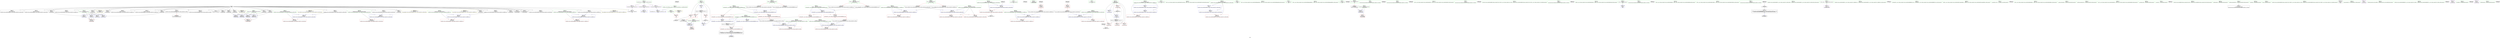 digraph "SVFG" {
	label="SVFG";

	Node0x561618346150 [shape=record,color=grey,label="{NodeID: 0\nNullPtr}"];
	Node0x561618346150 -> Node0x561618360eb0[style=solid];
	Node0x561618346150 -> Node0x561618360fb0[style=solid];
	Node0x561618346150 -> Node0x561618361080[style=solid];
	Node0x561618346150 -> Node0x561618361150[style=solid];
	Node0x561618346150 -> Node0x561618361220[style=solid];
	Node0x561618346150 -> Node0x5616183612f0[style=solid];
	Node0x561618346150 -> Node0x5616183613c0[style=solid];
	Node0x561618346150 -> Node0x561618361490[style=solid];
	Node0x561618346150 -> Node0x561618361560[style=solid];
	Node0x561618346150 -> Node0x561618361630[style=solid];
	Node0x561618346150 -> Node0x561618361700[style=solid];
	Node0x561618346150 -> Node0x5616183617d0[style=solid];
	Node0x561618346150 -> Node0x5616183618a0[style=solid];
	Node0x561618346150 -> Node0x561618361970[style=solid];
	Node0x561618346150 -> Node0x561618361a40[style=solid];
	Node0x561618346150 -> Node0x561618361b10[style=solid];
	Node0x561618346150 -> Node0x561618361be0[style=solid];
	Node0x561618346150 -> Node0x561618361cb0[style=solid];
	Node0x561618346150 -> Node0x561618361d80[style=solid];
	Node0x561618346150 -> Node0x561618361e50[style=solid];
	Node0x561618346150 -> Node0x561618361f20[style=solid];
	Node0x561618346150 -> Node0x56161835eea0[style=solid];
	Node0x561618346150 -> Node0x56161835ef70[style=solid];
	Node0x561618346150 -> Node0x56161835f040[style=solid];
	Node0x561618346150 -> Node0x56161835f110[style=solid];
	Node0x561618346150 -> Node0x56161835f1e0[style=solid];
	Node0x561618346150 -> Node0x56161835f2b0[style=solid];
	Node0x561618346150 -> Node0x561618365b50[style=solid];
	Node0x561618389b30 [shape=record,color=black,label="{NodeID: 360\n56 = PHI()\n}"];
	Node0x56161835eae0 [shape=record,color=purple,label="{NodeID: 111\n412\<--16\nllvm.global_ctors_1\<--llvm.global_ctors\nGlob }"];
	Node0x56161835eae0 -> Node0x561618365a50[style=solid];
	Node0x56161835d410 [shape=record,color=green,label="{NodeID: 28\n90\<--91\ntestid.addr\<--testid.addr_field_insensitive\n_ZN4Test3runEx\n}"];
	Node0x56161835d410 -> Node0x5616183642c0[style=solid];
	Node0x56161835d410 -> Node0x561618365f90[style=solid];
	Node0x5616183796b0 [shape=record,color=black,label="{NodeID: 305\nMR_18V_3 = PHI(MR_18V_4, MR_18V_2, )\npts\{223 \}\n}"];
	Node0x5616183796b0 -> Node0x561618364a10[style=dashed];
	Node0x5616183653d0 [shape=record,color=red,label="{NodeID: 139\n319\<--306\n\<--__lhs.addr\n_ZStplIcSt11char_traitsIcESaIcEENSt7__cxx1112basic_stringIT_T0_T1_EERKS8_S5_\n}"];
	Node0x56161835fd90 [shape=record,color=green,label="{NodeID: 56\n254\<--255\n__len\<--__len_field_insensitive\n_ZStplIcSt11char_traitsIcESaIcEENSt7__cxx1112basic_stringIT_T0_T1_EES5_RKS8_\n}"];
	Node0x56161835fd90 -> Node0x561618365160[style=solid];
	Node0x56161835fd90 -> Node0x561618366e30[style=solid];
	Node0x561618366af0 [shape=record,color=blue,label="{NodeID: 167\n222\<--239\nretval\<--\n_ZSt3maxINSt7__cxx1112basic_stringIcSt11char_traitsIcESaIcEEEERKT_S8_S8_\n}"];
	Node0x561618366af0 -> Node0x5616183796b0[style=dashed];
	Node0x561618361630 [shape=record,color=black,label="{NodeID: 84\n169\<--3\n\<--dummyVal\n_ZN4Test3runEx\n}"];
	Node0x561618361630 -> Node0x561618366610[style=solid];
	Node0x56161835b370 [shape=record,color=green,label="{NodeID: 1\n7\<--1\n__dso_handle\<--dummyObj\nGlob }"];
	Node0x561618389c00 [shape=record,color=black,label="{NodeID: 361\n112 = PHI()\n}"];
	Node0x56161835ebe0 [shape=record,color=purple,label="{NodeID: 112\n413\<--16\nllvm.global_ctors_2\<--llvm.global_ctors\nGlob }"];
	Node0x56161835ebe0 -> Node0x561618365b50[style=solid];
	Node0x56161835d4e0 [shape=record,color=green,label="{NodeID: 29\n92\<--93\ns\<--s_field_insensitive\n_ZN4Test3runEx\n}"];
	Node0x5616183654a0 [shape=record,color=red,label="{NodeID: 140\n323\<--308\n\<--__rhs.addr\n_ZStplIcSt11char_traitsIcESaIcEENSt7__cxx1112basic_stringIT_T0_T1_EERKS8_S5_\n}"];
	Node0x56161835fe60 [shape=record,color=green,label="{NodeID: 57\n256\<--257\nexn.slot\<--exn.slot_field_insensitive\n_ZStplIcSt11char_traitsIcESaIcEENSt7__cxx1112basic_stringIT_T0_T1_EES5_RKS8_\n}"];
	Node0x56161835fe60 -> Node0x561618365230[style=solid];
	Node0x56161835fe60 -> Node0x561618366fd0[style=solid];
	Node0x561618366bc0 [shape=record,color=blue,label="{NodeID: 168\n248\<--246\n__lhs.addr\<--__lhs\n_ZStplIcSt11char_traitsIcESaIcEENSt7__cxx1112basic_stringIT_T0_T1_EES5_RKS8_\n}"];
	Node0x561618366bc0 -> Node0x561618364e20[style=dashed];
	Node0x561618361700 [shape=record,color=black,label="{NodeID: 85\n172\<--3\n\<--dummyVal\n_ZN4Test3runEx\n}"];
	Node0x56161835b630 [shape=record,color=green,label="{NodeID: 2\n8\<--1\n_ZSt3cin\<--dummyObj\nGlob }"];
	Node0x561618389d00 [shape=record,color=black,label="{NodeID: 362\n120 = PHI()\n}"];
	Node0x561618389d00 -> Node0x56161836e210[style=solid];
	Node0x56161835ece0 [shape=record,color=red,label="{NodeID: 113\n67\<--48\n\<--T\nmain\n}"];
	Node0x56161835ece0 -> Node0x56161836e390[style=solid];
	Node0x56161835d5b0 [shape=record,color=green,label="{NodeID: 30\n94\<--95\nexn.slot\<--exn.slot_field_insensitive\n_ZN4Test3runEx\n}"];
	Node0x56161835d5b0 -> Node0x561618364390[style=solid];
	Node0x56161835d5b0 -> Node0x561618366200[style=solid];
	Node0x56161835d5b0 -> Node0x5616183663a0[style=solid];
	Node0x56161835d5b0 -> Node0x561618366540[style=solid];
	Node0x56161835d5b0 -> Node0x5616183666e0[style=solid];
	Node0x561618365570 [shape=record,color=red,label="{NodeID: 141\n326\<--310\nnrvo.val\<--nrvo\n_ZStplIcSt11char_traitsIcESaIcEENSt7__cxx1112basic_stringIT_T0_T1_EERKS8_S5_\n}"];
	Node0x56161835ff30 [shape=record,color=green,label="{NodeID: 58\n258\<--259\nehselector.slot\<--ehselector.slot_field_insensitive\n_ZStplIcSt11char_traitsIcESaIcEENSt7__cxx1112basic_stringIT_T0_T1_EES5_RKS8_\n}"];
	Node0x56161835ff30 -> Node0x561618365300[style=solid];
	Node0x56161835ff30 -> Node0x5616183670a0[style=solid];
	Node0x561618366c90 [shape=record,color=blue,label="{NodeID: 169\n250\<--247\n__rhs.addr\<--__rhs\n_ZStplIcSt11char_traitsIcESaIcEENSt7__cxx1112basic_stringIT_T0_T1_EES5_RKS8_\n}"];
	Node0x561618366c90 -> Node0x561618364ef0[style=dashed];
	Node0x561618366c90 -> Node0x561618364fc0[style=dashed];
	Node0x5616183617d0 [shape=record,color=black,label="{NodeID: 86\n173\<--3\n\<--dummyVal\n_ZN4Test3runEx\n}"];
	Node0x5616183617d0 -> Node0x5616183666e0[style=solid];
	Node0x56161835b6c0 [shape=record,color=green,label="{NodeID: 3\n9\<--1\n_ZSt4cout\<--dummyObj\nGlob }"];
	Node0x561618389e60 [shape=record,color=black,label="{NodeID: 363\n126 = PHI()\n}"];
	Node0x561618389e60 -> Node0x561618364870[style=solid];
	Node0x56161835edb0 [shape=record,color=red,label="{NodeID: 114\n66\<--50\n\<--i\nmain\n}"];
	Node0x56161835edb0 -> Node0x56161836e390[style=solid];
	Node0x56161835d680 [shape=record,color=green,label="{NodeID: 31\n96\<--97\nehselector.slot\<--ehselector.slot_field_insensitive\n_ZN4Test3runEx\n}"];
	Node0x56161835d680 -> Node0x561618364460[style=solid];
	Node0x56161835d680 -> Node0x5616183662d0[style=solid];
	Node0x56161835d680 -> Node0x561618366470[style=solid];
	Node0x56161835d680 -> Node0x561618366610[style=solid];
	Node0x56161835d680 -> Node0x5616183667b0[style=solid];
	Node0x56161837a7b0 [shape=record,color=yellow,style=double,label="{NodeID: 308\n12V_1 = ENCHI(MR_12V_0)\npts\{95 \}\nFun[_ZN4Test3runEx]}"];
	Node0x56161837a7b0 -> Node0x561618366200[style=dashed];
	Node0x56161837a7b0 -> Node0x5616183663a0[style=dashed];
	Node0x56161837a7b0 -> Node0x561618366540[style=dashed];
	Node0x56161837a7b0 -> Node0x5616183666e0[style=dashed];
	Node0x561618365640 [shape=record,color=red,label="{NodeID: 142\n338\<--312\nexn\<--exn.slot\n_ZStplIcSt11char_traitsIcESaIcEENSt7__cxx1112basic_stringIT_T0_T1_EERKS8_S5_\n}"];
	Node0x561618360000 [shape=record,color=green,label="{NodeID: 59\n270\<--271\n_ZNSt7__cxx1112basic_stringIcSt11char_traitsIcESaIcEE7reserveEm\<--_ZNSt7__cxx1112basic_stringIcSt11char_traitsIcESaIcEE7reserveEm_field_insensitive\n}"];
	Node0x561618366d60 [shape=record,color=blue,label="{NodeID: 170\n252\<--57\nnrvo\<--\n_ZStplIcSt11char_traitsIcESaIcEENSt7__cxx1112basic_stringIT_T0_T1_EES5_RKS8_\n}"];
	Node0x561618366d60 -> Node0x561618366f00[style=dashed];
	Node0x5616183618a0 [shape=record,color=black,label="{NodeID: 87\n175\<--3\n\<--dummyVal\n_ZN4Test3runEx\n}"];
	Node0x5616183618a0 -> Node0x5616183667b0[style=solid];
	Node0x56161835b750 [shape=record,color=green,label="{NodeID: 4\n10\<--1\n.str\<--dummyObj\nGlob }"];
	Node0x561618389f60 [shape=record,color=black,label="{NodeID: 364\n134 = PHI()\n}"];
	Node0x561618389f60 -> Node0x561618364940[style=solid];
	Node0x561618364050 [shape=record,color=red,label="{NodeID: 115\n70\<--50\n\<--i\nmain\n|{<s0>5}}"];
	Node0x561618364050:s0 -> Node0x561618386e60[style=solid,color=red];
	Node0x56161835d750 [shape=record,color=green,label="{NodeID: 32\n98\<--99\nresult\<--result_field_insensitive\n_ZN4Test3runEx\n|{<s0>11|<s1>13}}"];
	Node0x56161835d750:s0 -> Node0x56161838b750[style=solid,color=red];
	Node0x56161835d750:s1 -> Node0x561618368300[style=solid,color=red];
	Node0x56161837a890 [shape=record,color=yellow,style=double,label="{NodeID: 309\n14V_1 = ENCHI(MR_14V_0)\npts\{97 \}\nFun[_ZN4Test3runEx]}"];
	Node0x56161837a890 -> Node0x5616183662d0[style=dashed];
	Node0x56161837a890 -> Node0x561618366470[style=dashed];
	Node0x56161837a890 -> Node0x561618366610[style=dashed];
	Node0x56161837a890 -> Node0x5616183667b0[style=dashed];
	Node0x561618365710 [shape=record,color=red,label="{NodeID: 143\n339\<--314\nsel\<--ehselector.slot\n_ZStplIcSt11char_traitsIcESaIcEENSt7__cxx1112basic_stringIT_T0_T1_EERKS8_S5_\n}"];
	Node0x561618360100 [shape=record,color=green,label="{NodeID: 60\n274\<--275\n_ZNSt7__cxx1112basic_stringIcSt11char_traitsIcESaIcEE6appendEmc\<--_ZNSt7__cxx1112basic_stringIcSt11char_traitsIcESaIcEE6appendEmc_field_insensitive\n}"];
	Node0x561618366e30 [shape=record,color=blue,label="{NodeID: 171\n254\<--265\n__len\<--call\n_ZStplIcSt11char_traitsIcESaIcEENSt7__cxx1112basic_stringIT_T0_T1_EES5_RKS8_\n}"];
	Node0x561618366e30 -> Node0x561618365160[style=dashed];
	Node0x561618361970 [shape=record,color=black,label="{NodeID: 88\n205\<--3\nlpad.val\<--dummyVal\n_ZN4Test3runEx\n}"];
	Node0x56161835b7e0 [shape=record,color=green,label="{NodeID: 5\n12\<--1\n.str.1\<--dummyObj\nGlob }"];
	Node0x56161838a060 [shape=record,color=black,label="{NodeID: 365\n139 = PHI(219, )\n}"];
	Node0x561618364120 [shape=record,color=red,label="{NodeID: 116\n75\<--50\n\<--i\nmain\n}"];
	Node0x561618364120 -> Node0x56161836df10[style=solid];
	Node0x56161835d820 [shape=record,color=green,label="{NodeID: 33\n100\<--101\ni\<--i_field_insensitive\n_ZN4Test3runEx\n}"];
	Node0x56161835d820 -> Node0x561618364530[style=solid];
	Node0x56161835d820 -> Node0x561618364600[style=solid];
	Node0x56161835d820 -> Node0x5616183646d0[style=solid];
	Node0x56161835d820 -> Node0x5616183647a0[style=solid];
	Node0x56161835d820 -> Node0x561618366060[style=solid];
	Node0x56161835d820 -> Node0x561618366130[style=solid];
	Node0x5616183657e0 [shape=record,color=red,label="{NodeID: 144\n366\<--360\n\<--__lhs.addr\n_ZStltIcSt11char_traitsIcESaIcEEbRKNSt7__cxx1112basic_stringIT_T0_T1_EESA_\n}"];
	Node0x561618360200 [shape=record,color=green,label="{NodeID: 61\n278\<--279\n_ZNSt7__cxx1112basic_stringIcSt11char_traitsIcESaIcEE6appendERKS4_\<--_ZNSt7__cxx1112basic_stringIcSt11char_traitsIcESaIcEE6appendERKS4__field_insensitive\n}"];
	Node0x561618366f00 [shape=record,color=blue,label="{NodeID: 172\n252\<--281\nnrvo\<--\n_ZStplIcSt11char_traitsIcESaIcEENSt7__cxx1112basic_stringIT_T0_T1_EES5_RKS8_\n}"];
	Node0x561618366f00 -> Node0x561618365090[style=dashed];
	Node0x561618361a40 [shape=record,color=black,label="{NodeID: 89\n206\<--3\nlpad.val29\<--dummyVal\n_ZN4Test3runEx\n}"];
	Node0x56161835c020 [shape=record,color=green,label="{NodeID: 6\n14\<--1\n.str.2\<--dummyObj\nGlob }"];
	Node0x56161838a230 [shape=record,color=black,label="{NodeID: 366\n142 = PHI()\n}"];
	Node0x5616183641f0 [shape=record,color=red,label="{NodeID: 117\n108\<--88\nthis1\<--this.addr\n_ZN4Test3runEx\n}"];
	Node0x56161835d8f0 [shape=record,color=green,label="{NodeID: 34\n102\<--103\nref.tmp\<--ref.tmp_field_insensitive\n_ZN4Test3runEx\n|{<s0>11|<s1>14}}"];
	Node0x56161835d8f0:s0 -> Node0x56161838b230[style=solid,color=red];
	Node0x56161835d8f0:s1 -> Node0x561618388a90[style=solid,color=red];
	Node0x5616183658b0 [shape=record,color=red,label="{NodeID: 145\n367\<--362\n\<--__rhs.addr\n_ZStltIcSt11char_traitsIcESaIcEEbRKNSt7__cxx1112basic_stringIT_T0_T1_EESA_\n}"];
	Node0x561618360300 [shape=record,color=green,label="{NodeID: 62\n306\<--307\n__lhs.addr\<--__lhs.addr_field_insensitive\n_ZStplIcSt11char_traitsIcESaIcEENSt7__cxx1112basic_stringIT_T0_T1_EERKS8_S5_\n}"];
	Node0x561618360300 -> Node0x5616183653d0[style=solid];
	Node0x561618360300 -> Node0x561618367170[style=solid];
	Node0x561618366fd0 [shape=record,color=blue,label="{NodeID: 173\n256\<--285\nexn.slot\<--\n_ZStplIcSt11char_traitsIcESaIcEENSt7__cxx1112basic_stringIT_T0_T1_EES5_RKS8_\n}"];
	Node0x561618366fd0 -> Node0x561618365230[style=dashed];
	Node0x561618361b10 [shape=record,color=black,label="{NodeID: 90\n284\<--3\n\<--dummyVal\n_ZStplIcSt11char_traitsIcESaIcEENSt7__cxx1112basic_stringIT_T0_T1_EES5_RKS8_\n}"];
	Node0x56161835c0b0 [shape=record,color=green,label="{NodeID: 7\n17\<--1\n\<--dummyObj\nCan only get source location for instruction, argument, global var or function.}"];
	Node0x56161838a300 [shape=record,color=black,label="{NodeID: 367\n186 = PHI()\n}"];
	Node0x5616183642c0 [shape=record,color=red,label="{NodeID: 118\n185\<--90\n\<--testid.addr\n_ZN4Test3runEx\n}"];
	Node0x56161835d9c0 [shape=record,color=green,label="{NodeID: 35\n104\<--105\nref.tmp7\<--ref.tmp7_field_insensitive\n_ZN4Test3runEx\n|{<s0>13|<s1>14}}"];
	Node0x56161835d9c0:s0 -> Node0x561618368010[style=solid,color=red];
	Node0x56161835d9c0:s1 -> Node0x56161838adb0[style=solid,color=red];
	Node0x561618365980 [shape=record,color=blue,label="{NodeID: 146\n411\<--17\nllvm.global_ctors_0\<--\nGlob }"];
	Node0x5616183603d0 [shape=record,color=green,label="{NodeID: 63\n308\<--309\n__rhs.addr\<--__rhs.addr_field_insensitive\n_ZStplIcSt11char_traitsIcESaIcEENSt7__cxx1112basic_stringIT_T0_T1_EERKS8_S5_\n}"];
	Node0x5616183603d0 -> Node0x5616183654a0[style=solid];
	Node0x5616183603d0 -> Node0x561618367240[style=solid];
	Node0x5616183670a0 [shape=record,color=blue,label="{NodeID: 174\n258\<--287\nehselector.slot\<--\n_ZStplIcSt11char_traitsIcESaIcEENSt7__cxx1112basic_stringIT_T0_T1_EES5_RKS8_\n}"];
	Node0x5616183670a0 -> Node0x561618365300[style=dashed];
	Node0x561618361be0 [shape=record,color=black,label="{NodeID: 91\n285\<--3\n\<--dummyVal\n_ZStplIcSt11char_traitsIcESaIcEENSt7__cxx1112basic_stringIT_T0_T1_EES5_RKS8_\n}"];
	Node0x561618361be0 -> Node0x561618366fd0[style=solid];
	Node0x56161835c140 [shape=record,color=green,label="{NodeID: 8\n55\<--1\n\<--dummyObj\nCan only get source location for instruction, argument, global var or function.}"];
	Node0x56161838a3d0 [shape=record,color=black,label="{NodeID: 368\n190 = PHI()\n}"];
	Node0x561618364390 [shape=record,color=red,label="{NodeID: 119\n203\<--94\nexn\<--exn.slot\n_ZN4Test3runEx\n}"];
	Node0x56161835da90 [shape=record,color=green,label="{NodeID: 36\n110\<--111\n_ZNSt7__cxx1112basic_stringIcSt11char_traitsIcESaIcEEC1Ev\<--_ZNSt7__cxx1112basic_stringIcSt11char_traitsIcESaIcEEC1Ev_field_insensitive\n}"];
	Node0x561618365a50 [shape=record,color=blue,label="{NodeID: 147\n412\<--18\nllvm.global_ctors_1\<--_GLOBAL__sub_I_mnbvmar_0_1.cpp\nGlob }"];
	Node0x5616183604a0 [shape=record,color=green,label="{NodeID: 64\n310\<--311\nnrvo\<--nrvo_field_insensitive\n_ZStplIcSt11char_traitsIcESaIcEENSt7__cxx1112basic_stringIT_T0_T1_EERKS8_S5_\n}"];
	Node0x5616183604a0 -> Node0x561618365570[style=solid];
	Node0x5616183604a0 -> Node0x561618367310[style=solid];
	Node0x5616183604a0 -> Node0x5616183673e0[style=solid];
	Node0x561618367170 [shape=record,color=blue,label="{NodeID: 175\n306\<--304\n__lhs.addr\<--__lhs\n_ZStplIcSt11char_traitsIcESaIcEENSt7__cxx1112basic_stringIT_T0_T1_EERKS8_S5_\n}"];
	Node0x561618367170 -> Node0x5616183653d0[style=dashed];
	Node0x561618361cb0 [shape=record,color=black,label="{NodeID: 92\n287\<--3\n\<--dummyVal\n_ZStplIcSt11char_traitsIcESaIcEENSt7__cxx1112basic_stringIT_T0_T1_EES5_RKS8_\n}"];
	Node0x561618361cb0 -> Node0x5616183670a0[style=solid];
	Node0x56161835c200 [shape=record,color=green,label="{NodeID: 9\n57\<--1\n\<--dummyObj\nCan only get source location for instruction, argument, global var or function.}"];
	Node0x56161838a4a0 [shape=record,color=black,label="{NodeID: 369\n191 = PHI()\n}"];
	Node0x561618364460 [shape=record,color=red,label="{NodeID: 120\n204\<--96\nsel\<--ehselector.slot\n_ZN4Test3runEx\n}"];
	Node0x56161835db90 [shape=record,color=green,label="{NodeID: 37\n113\<--114\n_ZStrsIcSt11char_traitsIcESaIcEERSt13basic_istreamIT_T0_ES7_RNSt7__cxx1112basic_stringIS4_S5_T1_EE\<--_ZStrsIcSt11char_traitsIcESaIcEERSt13basic_istreamIT_T0_ES7_RNSt7__cxx1112basic_stringIS4_S5_T1_EE_field_insensitive\n}"];
	Node0x561618365b50 [shape=record,color=blue, style = dotted,label="{NodeID: 148\n413\<--3\nllvm.global_ctors_2\<--dummyVal\nGlob }"];
	Node0x561618360570 [shape=record,color=green,label="{NodeID: 65\n312\<--313\nexn.slot\<--exn.slot_field_insensitive\n_ZStplIcSt11char_traitsIcESaIcEENSt7__cxx1112basic_stringIT_T0_T1_EERKS8_S5_\n}"];
	Node0x561618360570 -> Node0x561618365640[style=solid];
	Node0x561618360570 -> Node0x5616183674b0[style=solid];
	Node0x561618367240 [shape=record,color=blue,label="{NodeID: 176\n308\<--305\n__rhs.addr\<--__rhs\n_ZStplIcSt11char_traitsIcESaIcEENSt7__cxx1112basic_stringIT_T0_T1_EERKS8_S5_\n}"];
	Node0x561618367240 -> Node0x5616183654a0[style=dashed];
	Node0x561618361d80 [shape=record,color=black,label="{NodeID: 93\n296\<--3\nlpad.val\<--dummyVal\n_ZStplIcSt11char_traitsIcESaIcEENSt7__cxx1112basic_stringIT_T0_T1_EES5_RKS8_\n}"];
	Node0x56161835c300 [shape=record,color=green,label="{NodeID: 10\n64\<--1\n\<--dummyObj\nCan only get source location for instruction, argument, global var or function.}"];
	Node0x56161838a5a0 [shape=record,color=black,label="{NodeID: 370\n195 = PHI()\n}"];
	Node0x561618364530 [shape=record,color=red,label="{NodeID: 121\n119\<--100\n\<--i\n_ZN4Test3runEx\n}"];
	Node0x561618364530 -> Node0x56161836e210[style=solid];
	Node0x56161835dc90 [shape=record,color=green,label="{NodeID: 38\n121\<--122\n_ZNKSt7__cxx1112basic_stringIcSt11char_traitsIcESaIcEE4sizeEv\<--_ZNKSt7__cxx1112basic_stringIcSt11char_traitsIcESaIcEE4sizeEv_field_insensitive\n}"];
	Node0x56161837b640 [shape=record,color=yellow,style=double,label="{NodeID: 315\n4V_1 = ENCHI(MR_4V_0)\npts\{49 \}\nFun[main]}"];
	Node0x56161837b640 -> Node0x56161835ece0[style=dashed];
	Node0x561618365c50 [shape=record,color=blue,label="{NodeID: 149\n46\<--55\nretval\<--\nmain\n}"];
	Node0x561618360640 [shape=record,color=green,label="{NodeID: 66\n314\<--315\nehselector.slot\<--ehselector.slot_field_insensitive\n_ZStplIcSt11char_traitsIcESaIcEENSt7__cxx1112basic_stringIT_T0_T1_EERKS8_S5_\n}"];
	Node0x561618360640 -> Node0x561618365710[style=solid];
	Node0x561618360640 -> Node0x561618367580[style=solid];
	Node0x561618367310 [shape=record,color=blue,label="{NodeID: 177\n310\<--57\nnrvo\<--\n_ZStplIcSt11char_traitsIcESaIcEENSt7__cxx1112basic_stringIT_T0_T1_EERKS8_S5_\n}"];
	Node0x561618367310 -> Node0x5616183673e0[style=dashed];
	Node0x561618361e50 [shape=record,color=black,label="{NodeID: 94\n297\<--3\nlpad.val5\<--dummyVal\n_ZStplIcSt11char_traitsIcESaIcEENSt7__cxx1112basic_stringIT_T0_T1_EES5_RKS8_\n}"];
	Node0x56161835c400 [shape=record,color=green,label="{NodeID: 11\n117\<--1\n\<--dummyObj\nCan only get source location for instruction, argument, global var or function.}"];
	Node0x56161838a670 [shape=record,color=black,label="{NodeID: 371\n273 = PHI()\n}"];
	Node0x561618364600 [shape=record,color=red,label="{NodeID: 122\n125\<--100\n\<--i\n_ZN4Test3runEx\n}"];
	Node0x56161835dd90 [shape=record,color=green,label="{NodeID: 39\n127\<--128\n_ZNSt7__cxx1112basic_stringIcSt11char_traitsIcESaIcEEixEm\<--_ZNSt7__cxx1112basic_stringIcSt11char_traitsIcESaIcEEixEm_field_insensitive\n}"];
	Node0x561618365d20 [shape=record,color=blue,label="{NodeID: 150\n50\<--64\ni\<--\nmain\n}"];
	Node0x561618365d20 -> Node0x5616183769b0[style=dashed];
	Node0x561618360710 [shape=record,color=green,label="{NodeID: 67\n321\<--322\n_ZNSt7__cxx1112basic_stringIcSt11char_traitsIcESaIcEEC1ERKS4_\<--_ZNSt7__cxx1112basic_stringIcSt11char_traitsIcESaIcEEC1ERKS4__field_insensitive\n}"];
	Node0x5616183673e0 [shape=record,color=blue,label="{NodeID: 178\n310\<--281\nnrvo\<--\n_ZStplIcSt11char_traitsIcESaIcEENSt7__cxx1112basic_stringIT_T0_T1_EERKS8_S5_\n}"];
	Node0x5616183673e0 -> Node0x561618365570[style=dashed];
	Node0x561618361f20 [shape=record,color=black,label="{NodeID: 95\n328\<--3\n\<--dummyVal\n_ZStplIcSt11char_traitsIcESaIcEENSt7__cxx1112basic_stringIT_T0_T1_EERKS8_S5_\n}"];
	Node0x56161835c500 [shape=record,color=green,label="{NodeID: 12\n281\<--1\n\<--dummyObj\nCan only get source location for instruction, argument, global var or function.}"];
	Node0x56161838a740 [shape=record,color=black,label="{NodeID: 372\n232 = PHI(357, )\n}"];
	Node0x5616183646d0 [shape=record,color=red,label="{NodeID: 123\n133\<--100\n\<--i\n_ZN4Test3runEx\n}"];
	Node0x56161835de90 [shape=record,color=green,label="{NodeID: 40\n131\<--132\n_ZStplIcSt11char_traitsIcESaIcEENSt7__cxx1112basic_stringIT_T0_T1_EES5_RKS8_\<--_ZStplIcSt11char_traitsIcESaIcEENSt7__cxx1112basic_stringIT_T0_T1_EES5_RKS8__field_insensitive\n}"];
	Node0x561618365df0 [shape=record,color=blue,label="{NodeID: 151\n50\<--76\ni\<--inc\nmain\n}"];
	Node0x561618365df0 -> Node0x5616183769b0[style=dashed];
	Node0x561618360810 [shape=record,color=green,label="{NodeID: 68\n360\<--361\n__lhs.addr\<--__lhs.addr_field_insensitive\n_ZStltIcSt11char_traitsIcESaIcEEbRKNSt7__cxx1112basic_stringIT_T0_T1_EESA_\n}"];
	Node0x561618360810 -> Node0x5616183657e0[style=solid];
	Node0x561618360810 -> Node0x561618367650[style=solid];
	Node0x5616183674b0 [shape=record,color=blue,label="{NodeID: 179\n312\<--329\nexn.slot\<--\n_ZStplIcSt11char_traitsIcESaIcEENSt7__cxx1112basic_stringIT_T0_T1_EERKS8_S5_\n}"];
	Node0x5616183674b0 -> Node0x561618365640[style=dashed];
	Node0x56161835eea0 [shape=record,color=black,label="{NodeID: 96\n329\<--3\n\<--dummyVal\n_ZStplIcSt11char_traitsIcESaIcEENSt7__cxx1112basic_stringIT_T0_T1_EERKS8_S5_\n}"];
	Node0x56161835eea0 -> Node0x5616183674b0[style=solid];
	Node0x56161835c600 [shape=record,color=green,label="{NodeID: 13\n4\<--6\n_ZStL8__ioinit\<--_ZStL8__ioinit_field_insensitive\nGlob }"];
	Node0x56161835c600 -> Node0x56161835e6a0[style=solid];
	Node0x56161838a8e0 [shape=record,color=black,label="{NodeID: 373\n265 = PHI()\n}"];
	Node0x56161838a8e0 -> Node0x561618366e30[style=solid];
	Node0x56161836dd90 [shape=record,color=grey,label="{NodeID: 290\n151 = Binary(150, 64, )\n}"];
	Node0x56161836dd90 -> Node0x561618366130[style=solid];
	Node0x5616183647a0 [shape=record,color=red,label="{NodeID: 124\n150\<--100\n\<--i\n_ZN4Test3runEx\n}"];
	Node0x5616183647a0 -> Node0x56161836dd90[style=solid];
	Node0x56161835df90 [shape=record,color=green,label="{NodeID: 41\n137\<--138\n_ZStplIcSt11char_traitsIcESaIcEENSt7__cxx1112basic_stringIT_T0_T1_EERKS8_S5_\<--_ZStplIcSt11char_traitsIcESaIcEENSt7__cxx1112basic_stringIT_T0_T1_EERKS8_S5__field_insensitive\n}"];
	Node0x561618365ec0 [shape=record,color=blue,label="{NodeID: 152\n88\<--86\nthis.addr\<--this\n_ZN4Test3runEx\n}"];
	Node0x561618365ec0 -> Node0x5616183641f0[style=dashed];
	Node0x5616183608e0 [shape=record,color=green,label="{NodeID: 69\n362\<--363\n__rhs.addr\<--__rhs.addr_field_insensitive\n_ZStltIcSt11char_traitsIcESaIcEEbRKNSt7__cxx1112basic_stringIT_T0_T1_EESA_\n}"];
	Node0x5616183608e0 -> Node0x5616183658b0[style=solid];
	Node0x5616183608e0 -> Node0x561618367720[style=solid];
	Node0x561618367580 [shape=record,color=blue,label="{NodeID: 180\n314\<--331\nehselector.slot\<--\n_ZStplIcSt11char_traitsIcESaIcEENSt7__cxx1112basic_stringIT_T0_T1_EERKS8_S5_\n}"];
	Node0x561618367580 -> Node0x561618365710[style=dashed];
	Node0x56161835ef70 [shape=record,color=black,label="{NodeID: 97\n331\<--3\n\<--dummyVal\n_ZStplIcSt11char_traitsIcESaIcEENSt7__cxx1112basic_stringIT_T0_T1_EERKS8_S5_\n}"];
	Node0x56161835ef70 -> Node0x561618367580[style=solid];
	Node0x56161835c700 [shape=record,color=green,label="{NodeID: 14\n16\<--20\nllvm.global_ctors\<--llvm.global_ctors_field_insensitive\nGlob }"];
	Node0x56161835c700 -> Node0x56161835e9e0[style=solid];
	Node0x56161835c700 -> Node0x56161835eae0[style=solid];
	Node0x56161835c700 -> Node0x56161835ebe0[style=solid];
	Node0x56161838a9e0 [shape=record,color=black,label="{NodeID: 374\n277 = PHI()\n}"];
	Node0x56161836df10 [shape=record,color=grey,label="{NodeID: 291\n76 = Binary(75, 64, )\n}"];
	Node0x56161836df10 -> Node0x561618365df0[style=solid];
	Node0x561618364870 [shape=record,color=red,label="{NodeID: 125\n129\<--126\n\<--call5\n_ZN4Test3runEx\n|{<s0>11}}"];
	Node0x561618364870:s0 -> Node0x56161838b640[style=solid,color=red];
	Node0x56161835e090 [shape=record,color=green,label="{NodeID: 42\n140\<--141\n_ZSt3maxINSt7__cxx1112basic_stringIcSt11char_traitsIcESaIcEEEERKT_S8_S8_\<--_ZSt3maxINSt7__cxx1112basic_stringIcSt11char_traitsIcESaIcEEEERKT_S8_S8__field_insensitive\n}"];
	Node0x561618365f90 [shape=record,color=blue,label="{NodeID: 153\n90\<--87\ntestid.addr\<--testid\n_ZN4Test3runEx\n}"];
	Node0x561618365f90 -> Node0x5616183642c0[style=dashed];
	Node0x5616183609b0 [shape=record,color=green,label="{NodeID: 70\n369\<--370\n_ZNKSt7__cxx1112basic_stringIcSt11char_traitsIcESaIcEE7compareERKS4_\<--_ZNKSt7__cxx1112basic_stringIcSt11char_traitsIcESaIcEE7compareERKS4__field_insensitive\n}"];
	Node0x561618367650 [shape=record,color=blue,label="{NodeID: 181\n360\<--358\n__lhs.addr\<--__lhs\n_ZStltIcSt11char_traitsIcESaIcEEbRKNSt7__cxx1112basic_stringIT_T0_T1_EESA_\n}"];
	Node0x561618367650 -> Node0x5616183657e0[style=dashed];
	Node0x56161835f040 [shape=record,color=black,label="{NodeID: 98\n340\<--3\nlpad.val\<--dummyVal\n_ZStplIcSt11char_traitsIcESaIcEENSt7__cxx1112basic_stringIT_T0_T1_EERKS8_S5_\n}"];
	Node0x56161835c800 [shape=record,color=green,label="{NodeID: 15\n21\<--22\n__cxx_global_var_init\<--__cxx_global_var_init_field_insensitive\n}"];
	Node0x56161838aab0 [shape=record,color=black,label="{NodeID: 375\n324 = PHI()\n}"];
	Node0x56161836e090 [shape=record,color=grey,label="{NodeID: 292\n268 = Binary(267, 64, )\n}"];
	Node0x561618364940 [shape=record,color=red,label="{NodeID: 126\n135\<--134\n\<--call10\n_ZN4Test3runEx\n|{<s0>13}}"];
	Node0x561618364940:s0 -> Node0x561618368410[style=solid,color=red];
	Node0x56161835e190 [shape=record,color=green,label="{NodeID: 43\n143\<--144\n_ZNSt7__cxx1112basic_stringIcSt11char_traitsIcESaIcEEaSERKS4_\<--_ZNSt7__cxx1112basic_stringIcSt11char_traitsIcESaIcEEaSERKS4__field_insensitive\n}"];
	Node0x561618366060 [shape=record,color=blue,label="{NodeID: 154\n100\<--117\ni\<--\n_ZN4Test3runEx\n}"];
	Node0x561618366060 -> Node0x5616183787b0[style=dashed];
	Node0x561618360ab0 [shape=record,color=green,label="{NodeID: 71\n376\<--377\n__clang_call_terminate\<--__clang_call_terminate_field_insensitive\n}"];
	Node0x561618367720 [shape=record,color=blue,label="{NodeID: 182\n362\<--359\n__rhs.addr\<--__rhs\n_ZStltIcSt11char_traitsIcESaIcEEbRKNSt7__cxx1112basic_stringIT_T0_T1_EESA_\n}"];
	Node0x561618367720 -> Node0x5616183658b0[style=dashed];
	Node0x56161835f110 [shape=record,color=black,label="{NodeID: 99\n341\<--3\nlpad.val1\<--dummyVal\n_ZStplIcSt11char_traitsIcESaIcEENSt7__cxx1112basic_stringIT_T0_T1_EERKS8_S5_\n}"];
	Node0x56161835c900 [shape=record,color=green,label="{NodeID: 16\n25\<--26\n_ZNSt8ios_base4InitC1Ev\<--_ZNSt8ios_base4InitC1Ev_field_insensitive\n}"];
	Node0x56161838ab80 [shape=record,color=black,label="{NodeID: 376\n368 = PHI()\n}"];
	Node0x56161838ab80 -> Node0x56161836e510[style=solid];
	Node0x56161836e210 [shape=record,color=grey,label="{NodeID: 293\n123 = cmp(119, 120, )\n}"];
	Node0x561618364a10 [shape=record,color=red,label="{NodeID: 127\n242\<--222\n\<--retval\n_ZSt3maxINSt7__cxx1112basic_stringIcSt11char_traitsIcESaIcEEEERKT_S8_S8_\n}"];
	Node0x561618364a10 -> Node0x56161835f550[style=solid];
	Node0x56161835e290 [shape=record,color=green,label="{NodeID: 44\n146\<--147\n_ZNSt7__cxx1112basic_stringIcSt11char_traitsIcESaIcEED1Ev\<--_ZNSt7__cxx1112basic_stringIcSt11char_traitsIcESaIcEED1Ev_field_insensitive\n}"];
	Node0x561618366130 [shape=record,color=blue,label="{NodeID: 155\n100\<--151\ni\<--inc\n_ZN4Test3runEx\n}"];
	Node0x561618366130 -> Node0x5616183787b0[style=dashed];
	Node0x561618360bb0 [shape=record,color=green,label="{NodeID: 72\n385\<--386\n__cxa_begin_catch\<--__cxa_begin_catch_field_insensitive\n}"];
	Node0x56161835f1e0 [shape=record,color=black,label="{NodeID: 100\n373\<--3\n\<--dummyVal\n_ZStltIcSt11char_traitsIcESaIcEEbRKNSt7__cxx1112basic_stringIT_T0_T1_EESA_\n}"];
	Node0x56161835ca00 [shape=record,color=green,label="{NodeID: 17\n31\<--32\n__cxa_atexit\<--__cxa_atexit_field_insensitive\n}"];
	Node0x56161838ace0 [shape=record,color=black,label="{NodeID: 377\n384 = PHI()\n}"];
	Node0x56161836e390 [shape=record,color=grey,label="{NodeID: 294\n68 = cmp(66, 67, )\n}"];
	Node0x561618364ae0 [shape=record,color=red,label="{NodeID: 128\n230\<--224\n\<--__a.addr\n_ZSt3maxINSt7__cxx1112basic_stringIcSt11char_traitsIcESaIcEEEERKT_S8_S8_\n|{<s0>29}}"];
	Node0x561618364ae0:s0 -> Node0x56161838afb0[style=solid,color=red];
	Node0x56161835e390 [shape=record,color=green,label="{NodeID: 45\n183\<--184\n_ZStlsISt11char_traitsIcEERSt13basic_ostreamIcT_ES5_PKc\<--_ZStlsISt11char_traitsIcEERSt13basic_ostreamIcT_ES5_PKc_field_insensitive\n}"];
	Node0x561618366200 [shape=record,color=blue,label="{NodeID: 156\n94\<--155\nexn.slot\<--\n_ZN4Test3runEx\n}"];
	Node0x561618366200 -> Node0x561618364390[style=dashed];
	Node0x561618360cb0 [shape=record,color=green,label="{NodeID: 73\n388\<--389\n_ZSt9terminatev\<--_ZSt9terminatev_field_insensitive\n}"];
	Node0x56161835f2b0 [shape=record,color=black,label="{NodeID: 101\n374\<--3\n\<--dummyVal\n_ZStltIcSt11char_traitsIcESaIcEEbRKNSt7__cxx1112basic_stringIT_T0_T1_EESA_\n|{<s0>42}}"];
	Node0x56161835f2b0:s0 -> Node0x561618367f00[style=solid,color=red];
	Node0x56161835cb00 [shape=record,color=green,label="{NodeID: 18\n30\<--36\n_ZNSt8ios_base4InitD1Ev\<--_ZNSt8ios_base4InitD1Ev_field_insensitive\n}"];
	Node0x56161835cb00 -> Node0x56161835f380[style=solid];
	Node0x56161838adb0 [shape=record,color=black,label="{NodeID: 378\n221 = PHI(104, )\n1st arg _ZSt3maxINSt7__cxx1112basic_stringIcSt11char_traitsIcESaIcEEEERKT_S8_S8_ }"];
	Node0x56161838adb0 -> Node0x561618366950[style=solid];
	Node0x56161836e510 [shape=record,color=grey,label="{NodeID: 295\n371 = cmp(368, 55, )\n}"];
	Node0x56161836e510 -> Node0x56161835f620[style=solid];
	Node0x561618364bb0 [shape=record,color=red,label="{NodeID: 129\n239\<--224\n\<--__a.addr\n_ZSt3maxINSt7__cxx1112basic_stringIcSt11char_traitsIcESaIcEEEERKT_S8_S8_\n}"];
	Node0x561618364bb0 -> Node0x561618366af0[style=solid];
	Node0x56161835e490 [shape=record,color=green,label="{NodeID: 46\n187\<--188\n_ZNSolsEx\<--_ZNSolsEx_field_insensitive\n}"];
	Node0x56161837bda0 [shape=record,color=yellow,style=double,label="{NodeID: 323\n32V_1 = ENCHI(MR_32V_0)\npts\{257 \}\nFun[_ZStplIcSt11char_traitsIcESaIcEENSt7__cxx1112basic_stringIT_T0_T1_EES5_RKS8_]}"];
	Node0x56161837bda0 -> Node0x561618366fd0[style=dashed];
	Node0x5616183662d0 [shape=record,color=blue,label="{NodeID: 157\n96\<--157\nehselector.slot\<--\n_ZN4Test3runEx\n}"];
	Node0x5616183662d0 -> Node0x561618364460[style=dashed];
	Node0x561618360db0 [shape=record,color=green,label="{NodeID: 74\n18\<--407\n_GLOBAL__sub_I_mnbvmar_0_1.cpp\<--_GLOBAL__sub_I_mnbvmar_0_1.cpp_field_insensitive\n}"];
	Node0x561618360db0 -> Node0x561618365a50[style=solid];
	Node0x56161835f380 [shape=record,color=black,label="{NodeID: 102\n29\<--30\n\<--_ZNSt8ios_base4InitD1Ev\nCan only get source location for instruction, argument, global var or function.}"];
	Node0x56161835cc00 [shape=record,color=green,label="{NodeID: 19\n43\<--44\nmain\<--main_field_insensitive\n}"];
	Node0x56161838afb0 [shape=record,color=black,label="{NodeID: 379\n358 = PHI(230, )\n0th arg _ZStltIcSt11char_traitsIcESaIcEEbRKNSt7__cxx1112basic_stringIT_T0_T1_EESA_ }"];
	Node0x56161838afb0 -> Node0x561618367650[style=solid];
	Node0x5616183769b0 [shape=record,color=black,label="{NodeID: 296\nMR_6V_3 = PHI(MR_6V_4, MR_6V_2, )\npts\{51 \}\n}"];
	Node0x5616183769b0 -> Node0x56161835edb0[style=dashed];
	Node0x5616183769b0 -> Node0x561618364050[style=dashed];
	Node0x5616183769b0 -> Node0x561618364120[style=dashed];
	Node0x5616183769b0 -> Node0x561618365df0[style=dashed];
	Node0x561618364c80 [shape=record,color=red,label="{NodeID: 130\n231\<--226\n\<--__b.addr\n_ZSt3maxINSt7__cxx1112basic_stringIcSt11char_traitsIcESaIcEEEERKT_S8_S8_\n|{<s0>29}}"];
	Node0x561618364c80:s0 -> Node0x56161838b0f0[style=solid,color=red];
	Node0x56161835e590 [shape=record,color=green,label="{NodeID: 47\n192\<--193\n_ZStlsIcSt11char_traitsIcESaIcEERSt13basic_ostreamIT_T0_ES7_RKNSt7__cxx1112basic_stringIS4_S5_T1_EE\<--_ZStlsIcSt11char_traitsIcESaIcEERSt13basic_ostreamIT_T0_ES7_RKNSt7__cxx1112basic_stringIS4_S5_T1_EE_field_insensitive\n}"];
	Node0x56161837be80 [shape=record,color=yellow,style=double,label="{NodeID: 324\n34V_1 = ENCHI(MR_34V_0)\npts\{259 \}\nFun[_ZStplIcSt11char_traitsIcESaIcEENSt7__cxx1112basic_stringIT_T0_T1_EES5_RKS8_]}"];
	Node0x56161837be80 -> Node0x5616183670a0[style=dashed];
	Node0x5616183663a0 [shape=record,color=blue,label="{NodeID: 158\n94\<--161\nexn.slot\<--\n_ZN4Test3runEx\n}"];
	Node0x5616183663a0 -> Node0x561618364390[style=dashed];
	Node0x561618360eb0 [shape=record,color=black,label="{NodeID: 75\n2\<--3\ndummyVal\<--dummyVal\n}"];
	Node0x56161835f480 [shape=record,color=black,label="{NodeID: 103\n45\<--55\nmain_ret\<--\nmain\n}"];
	Node0x56161835cd00 [shape=record,color=green,label="{NodeID: 20\n46\<--47\nretval\<--retval_field_insensitive\nmain\n}"];
	Node0x56161835cd00 -> Node0x561618365c50[style=solid];
	Node0x56161838b0f0 [shape=record,color=black,label="{NodeID: 380\n359 = PHI(231, )\n1st arg _ZStltIcSt11char_traitsIcESaIcEEbRKNSt7__cxx1112basic_stringIT_T0_T1_EESA_ }"];
	Node0x56161838b0f0 -> Node0x561618367720[style=solid];
	Node0x561618364d50 [shape=record,color=red,label="{NodeID: 131\n236\<--226\n\<--__b.addr\n_ZSt3maxINSt7__cxx1112basic_stringIcSt11char_traitsIcESaIcEEEERKT_S8_S8_\n}"];
	Node0x561618364d50 -> Node0x561618366a20[style=solid];
	Node0x56161835f6b0 [shape=record,color=green,label="{NodeID: 48\n213\<--214\n__gxx_personality_v0\<--__gxx_personality_v0_field_insensitive\n}"];
	Node0x561618366470 [shape=record,color=blue,label="{NodeID: 159\n96\<--163\nehselector.slot\<--\n_ZN4Test3runEx\n}"];
	Node0x561618366470 -> Node0x561618364460[style=dashed];
	Node0x561618360fb0 [shape=record,color=black,label="{NodeID: 76\n154\<--3\n\<--dummyVal\n_ZN4Test3runEx\n}"];
	Node0x56161835f550 [shape=record,color=black,label="{NodeID: 104\n219\<--242\n_ZSt3maxINSt7__cxx1112basic_stringIcSt11char_traitsIcESaIcEEEERKT_S8_S8__ret\<--\n_ZSt3maxINSt7__cxx1112basic_stringIcSt11char_traitsIcESaIcEEEERKT_S8_S8_\n|{<s0>14}}"];
	Node0x56161835f550:s0 -> Node0x56161838a060[style=solid,color=blue];
	Node0x56161835cdd0 [shape=record,color=green,label="{NodeID: 21\n48\<--49\nT\<--T_field_insensitive\nmain\n}"];
	Node0x56161835cdd0 -> Node0x56161835ece0[style=solid];
	Node0x56161838b230 [shape=record,color=black,label="{NodeID: 381\n245 = PHI(102, )\n0th arg _ZStplIcSt11char_traitsIcESaIcEENSt7__cxx1112basic_stringIT_T0_T1_EES5_RKS8_ }"];
	Node0x561618364e20 [shape=record,color=red,label="{NodeID: 132\n272\<--248\n\<--__lhs.addr\n_ZStplIcSt11char_traitsIcESaIcEENSt7__cxx1112basic_stringIT_T0_T1_EES5_RKS8_\n}"];
	Node0x56161835f7b0 [shape=record,color=green,label="{NodeID: 49\n222\<--223\nretval\<--retval_field_insensitive\n_ZSt3maxINSt7__cxx1112basic_stringIcSt11char_traitsIcESaIcEEEERKT_S8_S8_\n}"];
	Node0x56161835f7b0 -> Node0x561618364a10[style=solid];
	Node0x56161835f7b0 -> Node0x561618366a20[style=solid];
	Node0x56161835f7b0 -> Node0x561618366af0[style=solid];
	Node0x561618366540 [shape=record,color=blue,label="{NodeID: 160\n94\<--167\nexn.slot\<--\n_ZN4Test3runEx\n}"];
	Node0x561618366540 -> Node0x561618364390[style=dashed];
	Node0x561618361080 [shape=record,color=black,label="{NodeID: 77\n155\<--3\n\<--dummyVal\n_ZN4Test3runEx\n}"];
	Node0x561618361080 -> Node0x561618366200[style=solid];
	Node0x561618386d90 [shape=record,color=black,label="{NodeID: 354\n86 = PHI(52, )\n0th arg _ZN4Test3runEx }"];
	Node0x561618386d90 -> Node0x561618365ec0[style=solid];
	Node0x56161835f620 [shape=record,color=black,label="{NodeID: 105\n357\<--371\n_ZStltIcSt11char_traitsIcESaIcEEbRKNSt7__cxx1112basic_stringIT_T0_T1_EESA__ret\<--cmp\n_ZStltIcSt11char_traitsIcESaIcEEbRKNSt7__cxx1112basic_stringIT_T0_T1_EESA_\n|{<s0>29}}"];
	Node0x56161835f620:s0 -> Node0x56161838a740[style=solid,color=blue];
	Node0x56161835cea0 [shape=record,color=green,label="{NodeID: 22\n50\<--51\ni\<--i_field_insensitive\nmain\n}"];
	Node0x56161835cea0 -> Node0x56161835edb0[style=solid];
	Node0x56161835cea0 -> Node0x561618364050[style=solid];
	Node0x56161835cea0 -> Node0x561618364120[style=solid];
	Node0x56161835cea0 -> Node0x561618365d20[style=solid];
	Node0x56161835cea0 -> Node0x561618365df0[style=solid];
	Node0x56161838b640 [shape=record,color=black,label="{NodeID: 382\n246 = PHI(129, )\n1st arg _ZStplIcSt11char_traitsIcESaIcEENSt7__cxx1112basic_stringIT_T0_T1_EES5_RKS8_ }"];
	Node0x56161838b640 -> Node0x561618366bc0[style=solid];
	Node0x561618364ef0 [shape=record,color=red,label="{NodeID: 133\n264\<--250\n\<--__rhs.addr\n_ZStplIcSt11char_traitsIcESaIcEENSt7__cxx1112basic_stringIT_T0_T1_EES5_RKS8_\n}"];
	Node0x56161835f880 [shape=record,color=green,label="{NodeID: 50\n224\<--225\n__a.addr\<--__a.addr_field_insensitive\n_ZSt3maxINSt7__cxx1112basic_stringIcSt11char_traitsIcESaIcEEEERKT_S8_S8_\n}"];
	Node0x56161835f880 -> Node0x561618364ae0[style=solid];
	Node0x56161835f880 -> Node0x561618364bb0[style=solid];
	Node0x56161835f880 -> Node0x561618366880[style=solid];
	Node0x561618366610 [shape=record,color=blue,label="{NodeID: 161\n96\<--169\nehselector.slot\<--\n_ZN4Test3runEx\n}"];
	Node0x561618366610 -> Node0x561618364460[style=dashed];
	Node0x561618361150 [shape=record,color=black,label="{NodeID: 78\n157\<--3\n\<--dummyVal\n_ZN4Test3runEx\n}"];
	Node0x561618361150 -> Node0x5616183662d0[style=solid];
	Node0x561618386e60 [shape=record,color=black,label="{NodeID: 355\n87 = PHI(70, )\n1st arg _ZN4Test3runEx }"];
	Node0x561618386e60 -> Node0x561618365f90[style=solid];
	Node0x56161835e6a0 [shape=record,color=purple,label="{NodeID: 106\n27\<--4\n\<--_ZStL8__ioinit\n__cxx_global_var_init\n}"];
	Node0x56161835cf70 [shape=record,color=green,label="{NodeID: 23\n52\<--53\ntest\<--test_field_insensitive\nmain\n|{<s0>5}}"];
	Node0x56161835cf70:s0 -> Node0x561618386d90[style=solid,color=red];
	Node0x56161838b750 [shape=record,color=black,label="{NodeID: 383\n247 = PHI(98, )\n2nd arg _ZStplIcSt11char_traitsIcESaIcEENSt7__cxx1112basic_stringIT_T0_T1_EES5_RKS8_ }"];
	Node0x56161838b750 -> Node0x561618366c90[style=solid];
	Node0x561618364fc0 [shape=record,color=red,label="{NodeID: 134\n276\<--250\n\<--__rhs.addr\n_ZStplIcSt11char_traitsIcESaIcEENSt7__cxx1112basic_stringIT_T0_T1_EES5_RKS8_\n}"];
	Node0x56161835f950 [shape=record,color=green,label="{NodeID: 51\n226\<--227\n__b.addr\<--__b.addr_field_insensitive\n_ZSt3maxINSt7__cxx1112basic_stringIcSt11char_traitsIcESaIcEEEERKT_S8_S8_\n}"];
	Node0x56161835f950 -> Node0x561618364c80[style=solid];
	Node0x56161835f950 -> Node0x561618364d50[style=solid];
	Node0x56161835f950 -> Node0x561618366950[style=solid];
	Node0x56161837c230 [shape=record,color=yellow,style=double,label="{NodeID: 328\n42V_1 = ENCHI(MR_42V_0)\npts\{313 \}\nFun[_ZStplIcSt11char_traitsIcESaIcEENSt7__cxx1112basic_stringIT_T0_T1_EERKS8_S5_]}"];
	Node0x56161837c230 -> Node0x5616183674b0[style=dashed];
	Node0x5616183666e0 [shape=record,color=blue,label="{NodeID: 162\n94\<--173\nexn.slot\<--\n_ZN4Test3runEx\n}"];
	Node0x5616183666e0 -> Node0x561618364390[style=dashed];
	Node0x561618361220 [shape=record,color=black,label="{NodeID: 79\n160\<--3\n\<--dummyVal\n_ZN4Test3runEx\n}"];
	Node0x561618388a90 [shape=record,color=black,label="{NodeID: 356\n220 = PHI(102, )\n0th arg _ZSt3maxINSt7__cxx1112basic_stringIcSt11char_traitsIcESaIcEEEERKT_S8_S8_ }"];
	Node0x561618388a90 -> Node0x561618366880[style=solid];
	Node0x56161835e770 [shape=record,color=purple,label="{NodeID: 107\n181\<--10\n\<--.str\n_ZN4Test3runEx\n}"];
	Node0x56161835d040 [shape=record,color=green,label="{NodeID: 24\n58\<--59\n_ZNSt8ios_base15sync_with_stdioEb\<--_ZNSt8ios_base15sync_with_stdioEb_field_insensitive\n}"];
	Node0x561618367f00 [shape=record,color=black,label="{NodeID: 384\n383 = PHI(374, )\n0th arg __clang_call_terminate }"];
	Node0x561618365090 [shape=record,color=red,label="{NodeID: 135\n282\<--252\nnrvo.val\<--nrvo\n_ZStplIcSt11char_traitsIcESaIcEENSt7__cxx1112basic_stringIT_T0_T1_EES5_RKS8_\n}"];
	Node0x56161835fa20 [shape=record,color=green,label="{NodeID: 52\n233\<--234\n_ZStltIcSt11char_traitsIcESaIcEEbRKNSt7__cxx1112basic_stringIT_T0_T1_EESA_\<--_ZStltIcSt11char_traitsIcESaIcEEbRKNSt7__cxx1112basic_stringIT_T0_T1_EESA__field_insensitive\n}"];
	Node0x56161837c310 [shape=record,color=yellow,style=double,label="{NodeID: 329\n44V_1 = ENCHI(MR_44V_0)\npts\{315 \}\nFun[_ZStplIcSt11char_traitsIcESaIcEENSt7__cxx1112basic_stringIT_T0_T1_EERKS8_S5_]}"];
	Node0x56161837c310 -> Node0x561618367580[style=dashed];
	Node0x5616183667b0 [shape=record,color=blue,label="{NodeID: 163\n96\<--175\nehselector.slot\<--\n_ZN4Test3runEx\n}"];
	Node0x5616183667b0 -> Node0x561618364460[style=dashed];
	Node0x5616183612f0 [shape=record,color=black,label="{NodeID: 80\n161\<--3\n\<--dummyVal\n_ZN4Test3runEx\n}"];
	Node0x5616183612f0 -> Node0x5616183663a0[style=solid];
	Node0x561618389800 [shape=record,color=black,label="{NodeID: 357\n60 = PHI()\n}"];
	Node0x56161835e840 [shape=record,color=purple,label="{NodeID: 108\n189\<--12\n\<--.str.1\n_ZN4Test3runEx\n}"];
	Node0x56161835d140 [shape=record,color=green,label="{NodeID: 25\n61\<--62\n_ZNSirsERx\<--_ZNSirsERx_field_insensitive\n}"];
	Node0x561618368010 [shape=record,color=black,label="{NodeID: 385\n303 = PHI(104, )\n0th arg _ZStplIcSt11char_traitsIcESaIcEENSt7__cxx1112basic_stringIT_T0_T1_EERKS8_S5_ }"];
	Node0x5616183787b0 [shape=record,color=black,label="{NodeID: 302\nMR_16V_3 = PHI(MR_16V_4, MR_16V_2, )\npts\{101 \}\n}"];
	Node0x5616183787b0 -> Node0x561618364530[style=dashed];
	Node0x5616183787b0 -> Node0x561618364600[style=dashed];
	Node0x5616183787b0 -> Node0x5616183646d0[style=dashed];
	Node0x5616183787b0 -> Node0x5616183647a0[style=dashed];
	Node0x5616183787b0 -> Node0x561618366130[style=dashed];
	Node0x561618365160 [shape=record,color=red,label="{NodeID: 136\n267\<--254\n\<--__len\n_ZStplIcSt11char_traitsIcESaIcEENSt7__cxx1112basic_stringIT_T0_T1_EES5_RKS8_\n}"];
	Node0x561618365160 -> Node0x56161836e090[style=solid];
	Node0x56161835fb20 [shape=record,color=green,label="{NodeID: 53\n248\<--249\n__lhs.addr\<--__lhs.addr_field_insensitive\n_ZStplIcSt11char_traitsIcESaIcEENSt7__cxx1112basic_stringIT_T0_T1_EES5_RKS8_\n}"];
	Node0x56161835fb20 -> Node0x561618364e20[style=solid];
	Node0x56161835fb20 -> Node0x561618366bc0[style=solid];
	Node0x561618366880 [shape=record,color=blue,label="{NodeID: 164\n224\<--220\n__a.addr\<--__a\n_ZSt3maxINSt7__cxx1112basic_stringIcSt11char_traitsIcESaIcEEEERKT_S8_S8_\n}"];
	Node0x561618366880 -> Node0x561618364ae0[style=dashed];
	Node0x561618366880 -> Node0x561618364bb0[style=dashed];
	Node0x5616183613c0 [shape=record,color=black,label="{NodeID: 81\n163\<--3\n\<--dummyVal\n_ZN4Test3runEx\n}"];
	Node0x5616183613c0 -> Node0x561618366470[style=solid];
	Node0x561618389900 [shape=record,color=black,label="{NodeID: 358\n182 = PHI()\n}"];
	Node0x56161835e910 [shape=record,color=purple,label="{NodeID: 109\n194\<--14\n\<--.str.2\n_ZN4Test3runEx\n}"];
	Node0x56161835d240 [shape=record,color=green,label="{NodeID: 26\n72\<--73\n_ZN4Test3runEx\<--_ZN4Test3runEx_field_insensitive\n}"];
	Node0x561618368300 [shape=record,color=black,label="{NodeID: 386\n304 = PHI(98, )\n1st arg _ZStplIcSt11char_traitsIcESaIcEENSt7__cxx1112basic_stringIT_T0_T1_EERKS8_S5_ }"];
	Node0x561618368300 -> Node0x561618367170[style=solid];
	Node0x561618365230 [shape=record,color=red,label="{NodeID: 137\n294\<--256\nexn\<--exn.slot\n_ZStplIcSt11char_traitsIcESaIcEENSt7__cxx1112basic_stringIT_T0_T1_EES5_RKS8_\n}"];
	Node0x56161835fbf0 [shape=record,color=green,label="{NodeID: 54\n250\<--251\n__rhs.addr\<--__rhs.addr_field_insensitive\n_ZStplIcSt11char_traitsIcESaIcEENSt7__cxx1112basic_stringIT_T0_T1_EES5_RKS8_\n}"];
	Node0x56161835fbf0 -> Node0x561618364ef0[style=solid];
	Node0x56161835fbf0 -> Node0x561618364fc0[style=solid];
	Node0x56161835fbf0 -> Node0x561618366c90[style=solid];
	Node0x561618366950 [shape=record,color=blue,label="{NodeID: 165\n226\<--221\n__b.addr\<--__b\n_ZSt3maxINSt7__cxx1112basic_stringIcSt11char_traitsIcESaIcEEEERKT_S8_S8_\n}"];
	Node0x561618366950 -> Node0x561618364c80[style=dashed];
	Node0x561618366950 -> Node0x561618364d50[style=dashed];
	Node0x561618361490 [shape=record,color=black,label="{NodeID: 82\n166\<--3\n\<--dummyVal\n_ZN4Test3runEx\n}"];
	Node0x561618389a60 [shape=record,color=black,label="{NodeID: 359\n28 = PHI()\n}"];
	Node0x56161835e9e0 [shape=record,color=purple,label="{NodeID: 110\n411\<--16\nllvm.global_ctors_0\<--llvm.global_ctors\nGlob }"];
	Node0x56161835e9e0 -> Node0x561618365980[style=solid];
	Node0x56161835d340 [shape=record,color=green,label="{NodeID: 27\n88\<--89\nthis.addr\<--this.addr_field_insensitive\n_ZN4Test3runEx\n}"];
	Node0x56161835d340 -> Node0x5616183641f0[style=solid];
	Node0x56161835d340 -> Node0x561618365ec0[style=solid];
	Node0x561618368410 [shape=record,color=black,label="{NodeID: 387\n305 = PHI(135, )\n2nd arg _ZStplIcSt11char_traitsIcESaIcEENSt7__cxx1112basic_stringIT_T0_T1_EERKS8_S5_ }"];
	Node0x561618368410 -> Node0x561618367240[style=solid];
	Node0x561618365300 [shape=record,color=red,label="{NodeID: 138\n295\<--258\nsel\<--ehselector.slot\n_ZStplIcSt11char_traitsIcESaIcEENSt7__cxx1112basic_stringIT_T0_T1_EES5_RKS8_\n}"];
	Node0x56161835fcc0 [shape=record,color=green,label="{NodeID: 55\n252\<--253\nnrvo\<--nrvo_field_insensitive\n_ZStplIcSt11char_traitsIcESaIcEENSt7__cxx1112basic_stringIT_T0_T1_EES5_RKS8_\n}"];
	Node0x56161835fcc0 -> Node0x561618365090[style=solid];
	Node0x56161835fcc0 -> Node0x561618366d60[style=solid];
	Node0x56161835fcc0 -> Node0x561618366f00[style=solid];
	Node0x561618366a20 [shape=record,color=blue,label="{NodeID: 166\n222\<--236\nretval\<--\n_ZSt3maxINSt7__cxx1112basic_stringIcSt11char_traitsIcESaIcEEEERKT_S8_S8_\n}"];
	Node0x561618366a20 -> Node0x5616183796b0[style=dashed];
	Node0x561618361560 [shape=record,color=black,label="{NodeID: 83\n167\<--3\n\<--dummyVal\n_ZN4Test3runEx\n}"];
	Node0x561618361560 -> Node0x561618366540[style=solid];
}
